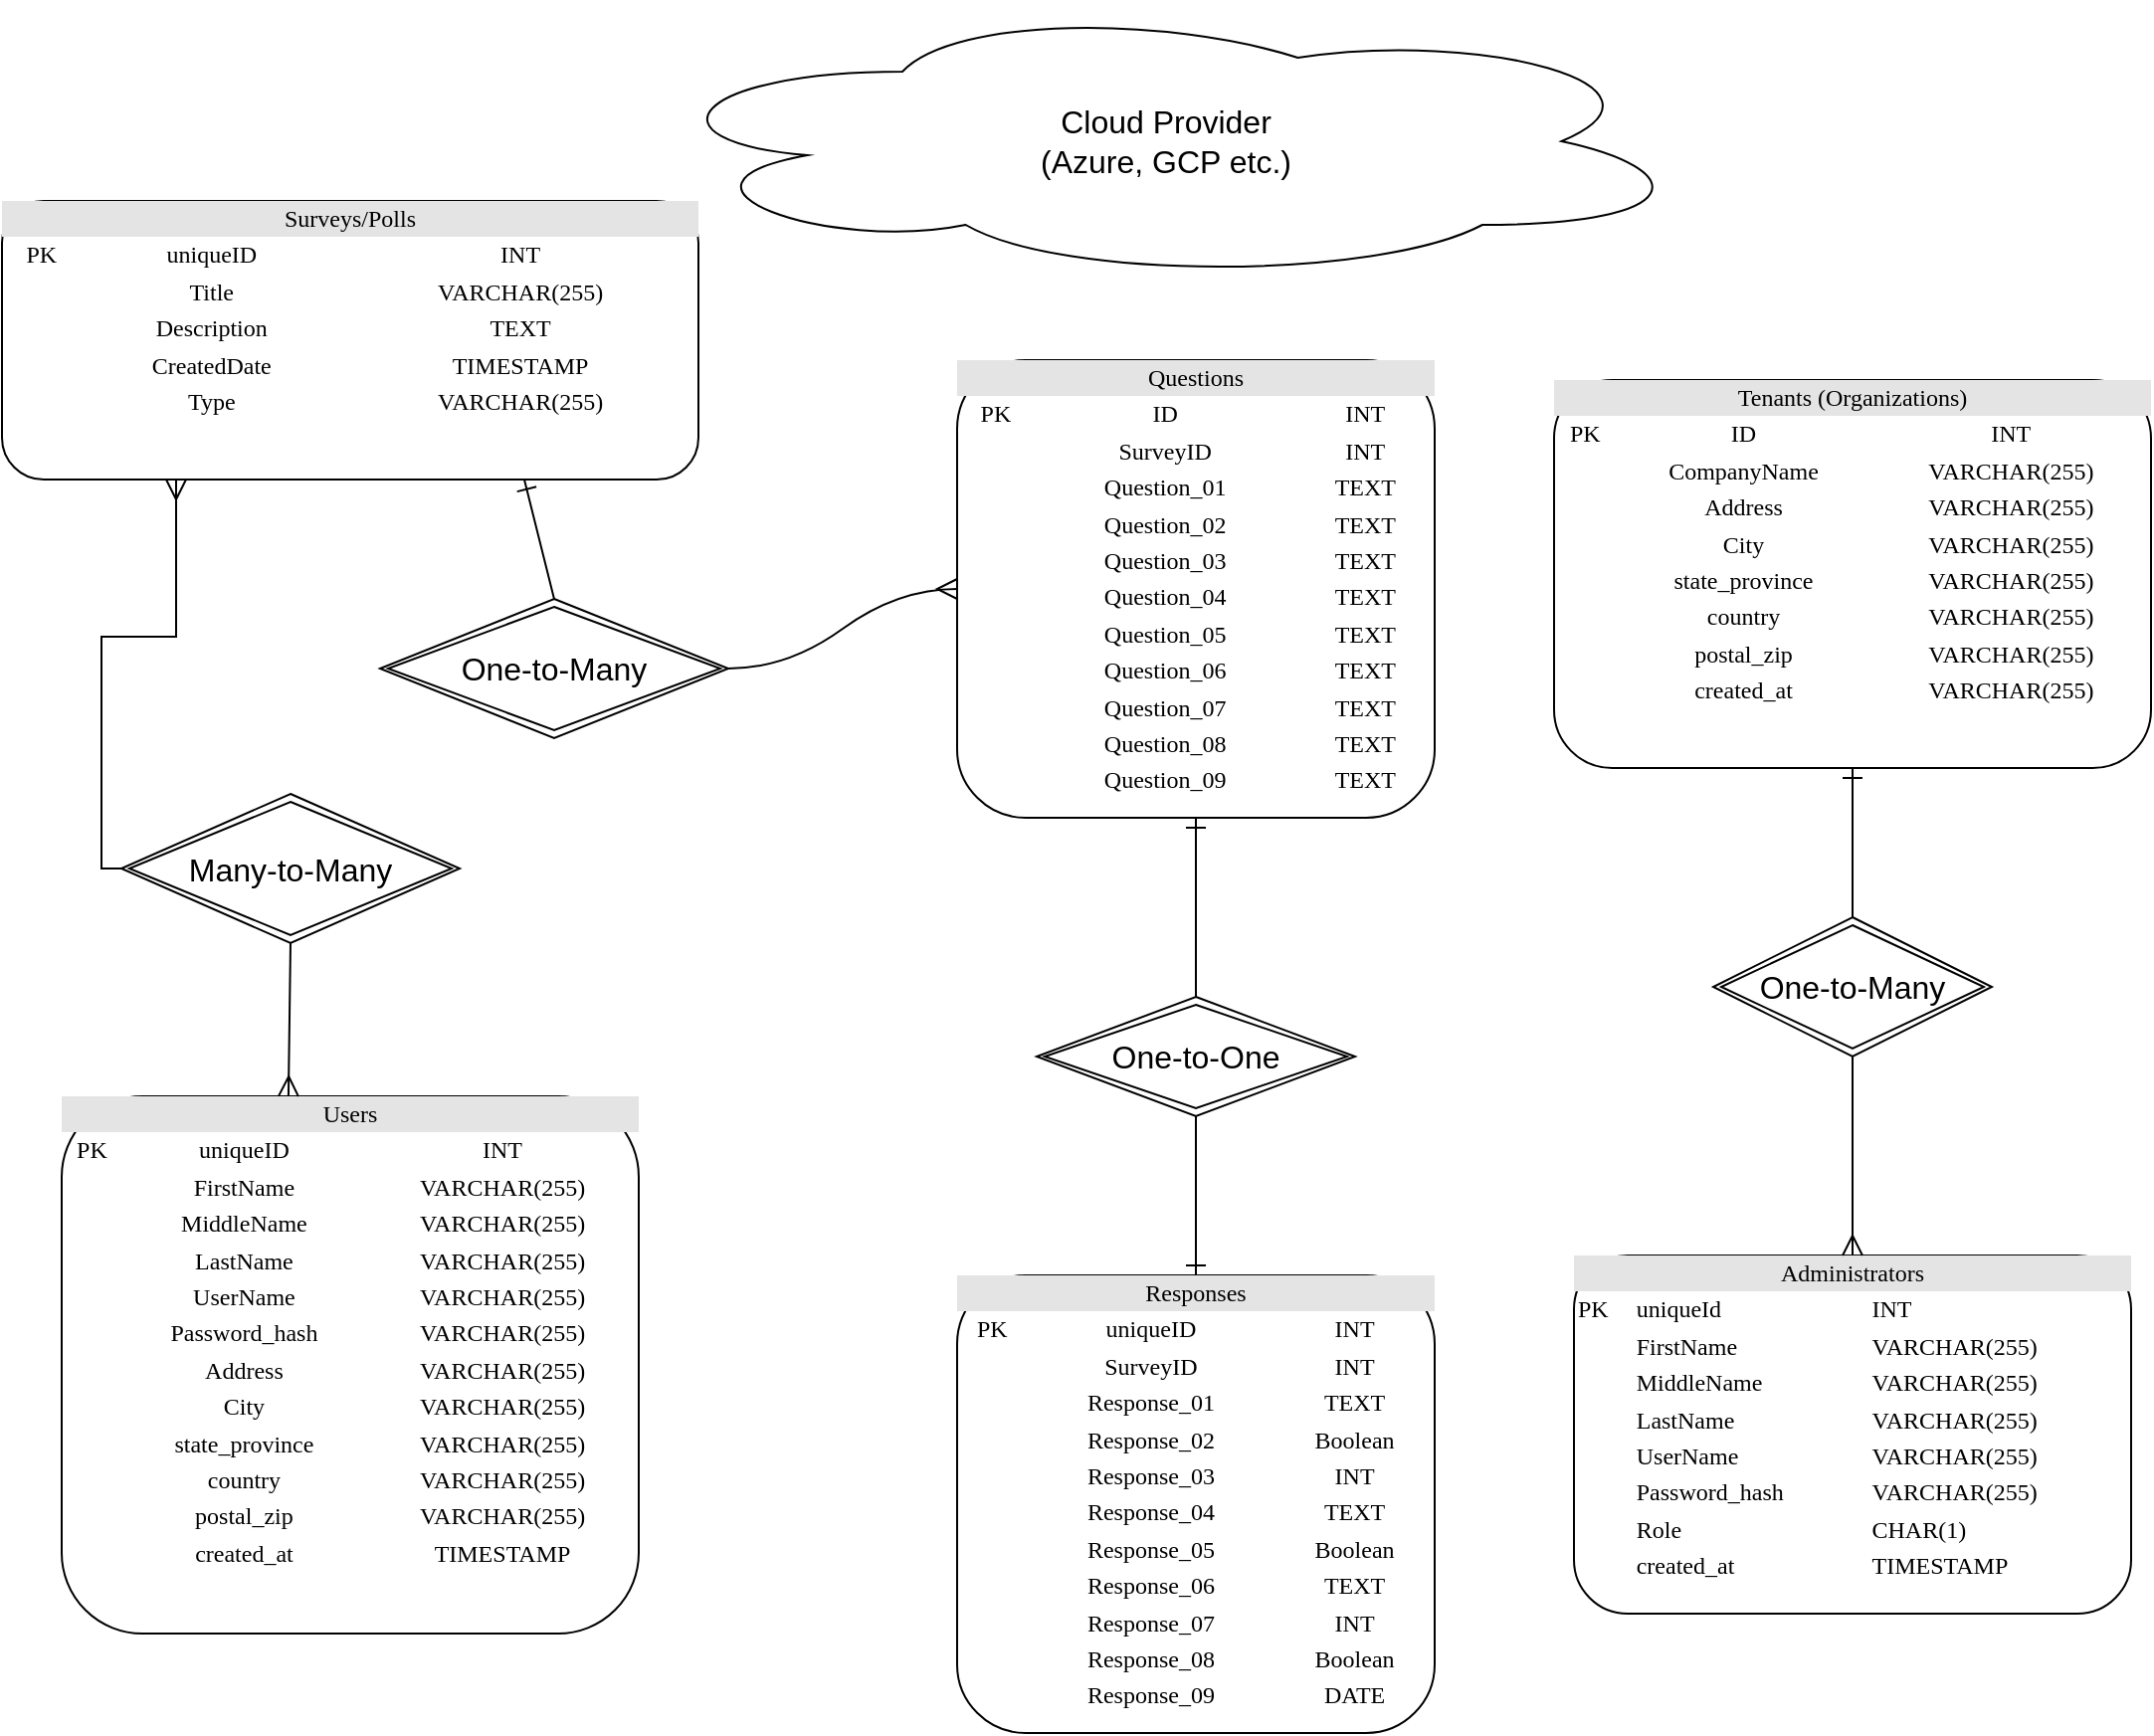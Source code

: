 <mxfile version="21.6.1" type="device">
  <diagram name="Page-1" id="2ca16b54-16f6-2749-3443-fa8db7711227">
    <mxGraphModel dx="1303" dy="2043" grid="1" gridSize="10" guides="1" tooltips="1" connect="1" arrows="1" fold="1" page="1" pageScale="1" pageWidth="1100" pageHeight="850" background="none" math="0" shadow="0">
      <root>
        <mxCell id="0" />
        <mxCell id="1" parent="0" />
        <mxCell id="2ed32ef02a7f4228-2" value="&lt;div style=&quot;box-sizing: border-box; width: 100%; background: rgb(228, 228, 228); padding: 2px;&quot;&gt;Surveys/Polls&lt;/div&gt;&lt;table style=&quot;width: 100% ; font-size: 1em&quot; cellpadding=&quot;2&quot; cellspacing=&quot;0&quot;&gt;&lt;tbody&gt;&lt;tr&gt;&lt;td style=&quot;&quot;&gt;PK&lt;/td&gt;&lt;td&gt;uniqueID&lt;/td&gt;&lt;td&gt;INT&lt;/td&gt;&lt;/tr&gt;&lt;tr&gt;&lt;td&gt;&lt;br&gt;&lt;/td&gt;&lt;td&gt;Title&lt;/td&gt;&lt;td&gt;VARCHAR(255)&lt;/td&gt;&lt;/tr&gt;&lt;tr&gt;&lt;td&gt;&lt;br&gt;&lt;/td&gt;&lt;td&gt;Description&lt;/td&gt;&lt;td&gt;TEXT&lt;/td&gt;&lt;/tr&gt;&lt;tr&gt;&lt;td&gt;&lt;br&gt;&lt;/td&gt;&lt;td&gt;CreatedDate&lt;/td&gt;&lt;td&gt;TIMESTAMP&lt;/td&gt;&lt;/tr&gt;&lt;tr&gt;&lt;td&gt;&lt;br&gt;&lt;/td&gt;&lt;td&gt;Type&lt;/td&gt;&lt;td&gt;VARCHAR(255)&lt;/td&gt;&lt;/tr&gt;&lt;tr&gt;&lt;td&gt;&lt;br&gt;&lt;/td&gt;&lt;td&gt;&lt;br&gt;&lt;/td&gt;&lt;td&gt;&lt;br&gt;&lt;/td&gt;&lt;/tr&gt;&lt;tr&gt;&lt;td&gt;&lt;br&gt;&lt;/td&gt;&lt;td&gt;&lt;br&gt;&lt;/td&gt;&lt;td&gt;&lt;br&gt;&lt;/td&gt;&lt;/tr&gt;&lt;/tbody&gt;&lt;/table&gt;" style="verticalAlign=top;align=center;overflow=fill;html=1;rounded=1;shadow=0;comic=0;labelBackgroundColor=none;strokeWidth=1;fontFamily=Verdana;fontSize=12" parent="1" vertex="1">
          <mxGeometry x="10" y="90" width="350" height="140" as="geometry" />
        </mxCell>
        <mxCell id="2ed32ef02a7f4228-6" value="&lt;div style=&quot;box-sizing: border-box; width: 100%; background: rgb(228, 228, 228); padding: 2px;&quot;&gt;Tenants (Organizations)&lt;/div&gt;&lt;table style=&quot;width: 100% ; font-size: 1em&quot; cellpadding=&quot;2&quot; cellspacing=&quot;0&quot;&gt;&lt;tbody&gt;&lt;tr&gt;&lt;td&gt;PK&lt;/td&gt;&lt;td&gt;ID&lt;/td&gt;&lt;td&gt;INT&lt;/td&gt;&lt;/tr&gt;&lt;tr&gt;&lt;td&gt;&lt;/td&gt;&lt;td&gt;CompanyName&lt;/td&gt;&lt;td&gt;VARCHAR(255)&lt;/td&gt;&lt;/tr&gt;&lt;tr&gt;&lt;td&gt;&lt;br&gt;&lt;/td&gt;&lt;td&gt;Address&lt;/td&gt;&lt;td&gt;VARCHAR(255)&lt;/td&gt;&lt;/tr&gt;&lt;tr&gt;&lt;td&gt;&lt;br&gt;&lt;/td&gt;&lt;td&gt;City&lt;/td&gt;&lt;td&gt;VARCHAR(255)&lt;/td&gt;&lt;/tr&gt;&lt;tr&gt;&lt;td&gt;&lt;br&gt;&lt;/td&gt;&lt;td&gt;state_province&lt;/td&gt;&lt;td&gt;VARCHAR(255)&lt;/td&gt;&lt;/tr&gt;&lt;tr&gt;&lt;td&gt;&lt;br&gt;&lt;/td&gt;&lt;td&gt;country&lt;/td&gt;&lt;td&gt;VARCHAR(255)&lt;/td&gt;&lt;/tr&gt;&lt;tr&gt;&lt;td&gt;&lt;br&gt;&lt;/td&gt;&lt;td&gt;postal_zip&lt;/td&gt;&lt;td&gt;VARCHAR(255)&lt;/td&gt;&lt;/tr&gt;&lt;tr&gt;&lt;td&gt;&lt;br&gt;&lt;/td&gt;&lt;td&gt;created_at&lt;/td&gt;&lt;td&gt;VARCHAR(255)&lt;/td&gt;&lt;/tr&gt;&lt;tr&gt;&lt;td&gt;&lt;br&gt;&lt;/td&gt;&lt;td&gt;&lt;br&gt;&lt;/td&gt;&lt;td&gt;&lt;br&gt;&lt;/td&gt;&lt;/tr&gt;&lt;/tbody&gt;&lt;/table&gt;" style="verticalAlign=top;align=center;overflow=fill;html=1;rounded=1;shadow=0;comic=0;labelBackgroundColor=none;strokeWidth=1;fontFamily=Verdana;fontSize=12" parent="1" vertex="1">
          <mxGeometry x="790" y="180" width="300" height="195" as="geometry" />
        </mxCell>
        <mxCell id="2ed32ef02a7f4228-9" value="&lt;div style=&quot;box-sizing: border-box; width: 100%; background: rgb(228, 228, 228); padding: 2px;&quot;&gt;Users&lt;/div&gt;&lt;table style=&quot;width:100%;font-size:1em;&quot; cellpadding=&quot;2&quot; cellspacing=&quot;0&quot;&gt;&lt;tbody&gt;&lt;tr&gt;&lt;td&gt;PK&lt;/td&gt;&lt;td&gt;uniqueID&lt;/td&gt;&lt;td&gt;INT&lt;br&gt;&lt;/td&gt;&lt;/tr&gt;&lt;tr&gt;&lt;td&gt;&lt;br&gt;&lt;/td&gt;&lt;td&gt;FirstName&lt;/td&gt;&lt;td&gt;VARCHAR(255)&lt;/td&gt;&lt;/tr&gt;&lt;tr&gt;&lt;td&gt;&lt;/td&gt;&lt;td&gt;MiddleName&lt;br&gt;&lt;/td&gt;&lt;td&gt;VARCHAR(255)&lt;br&gt;&lt;/td&gt;&lt;/tr&gt;&lt;tr&gt;&lt;td&gt;&lt;br&gt;&lt;/td&gt;&lt;td&gt;LastName&lt;/td&gt;&lt;td&gt;VARCHAR(255)&lt;/td&gt;&lt;/tr&gt;&lt;tr&gt;&lt;td&gt;&lt;br&gt;&lt;/td&gt;&lt;td&gt;UserName&lt;/td&gt;&lt;td&gt;VARCHAR(255)&lt;/td&gt;&lt;/tr&gt;&lt;tr&gt;&lt;td&gt;&lt;br&gt;&lt;/td&gt;&lt;td&gt;Password_hash&lt;/td&gt;&lt;td&gt;VARCHAR(255)&lt;br&gt;&lt;/td&gt;&lt;/tr&gt;&lt;tr&gt;&lt;td&gt;&lt;br&gt;&lt;/td&gt;&lt;td&gt;Address&lt;/td&gt;&lt;td&gt;VARCHAR(255)&lt;/td&gt;&lt;/tr&gt;&lt;tr&gt;&lt;td&gt;&lt;br&gt;&lt;/td&gt;&lt;td&gt;City&lt;/td&gt;&lt;td&gt;VARCHAR(255)&lt;/td&gt;&lt;/tr&gt;&lt;tr&gt;&lt;td&gt;&lt;br&gt;&lt;/td&gt;&lt;td&gt;state_province&lt;/td&gt;&lt;td&gt;VARCHAR(255)&lt;/td&gt;&lt;/tr&gt;&lt;tr&gt;&lt;td&gt;&lt;br&gt;&lt;/td&gt;&lt;td&gt;country&lt;/td&gt;&lt;td&gt;VARCHAR(255)&lt;/td&gt;&lt;/tr&gt;&lt;tr&gt;&lt;td&gt;&lt;br&gt;&lt;/td&gt;&lt;td&gt;postal_zip&lt;/td&gt;&lt;td&gt;VARCHAR(255)&lt;/td&gt;&lt;/tr&gt;&lt;tr&gt;&lt;td&gt;&lt;br&gt;&lt;/td&gt;&lt;td&gt;created_at&lt;/td&gt;&lt;td&gt;TIMESTAMP&lt;/td&gt;&lt;/tr&gt;&lt;/tbody&gt;&lt;/table&gt;" style="verticalAlign=top;align=center;overflow=fill;html=1;rounded=1;shadow=0;comic=0;labelBackgroundColor=none;strokeWidth=1;fontFamily=Verdana;fontSize=12" parent="1" vertex="1">
          <mxGeometry x="40" y="540" width="290" height="270" as="geometry" />
        </mxCell>
        <mxCell id="2ed32ef02a7f4228-10" value="&lt;div style=&quot;box-sizing: border-box ; width: 100% ; background: #e4e4e4 ; padding: 2px&quot;&gt;Questions&lt;/div&gt;&lt;table style=&quot;width: 100% ; font-size: 1em&quot; cellpadding=&quot;2&quot; cellspacing=&quot;0&quot;&gt;&lt;tbody&gt;&lt;tr&gt;&lt;td&gt;PK&lt;/td&gt;&lt;td&gt;ID&lt;/td&gt;&lt;td&gt;INT&lt;/td&gt;&lt;/tr&gt;&lt;tr&gt;&lt;td&gt;&lt;/td&gt;&lt;td&gt;SurveyID&lt;/td&gt;&lt;td&gt;INT&lt;/td&gt;&lt;/tr&gt;&lt;tr&gt;&lt;td&gt;&lt;br&gt;&lt;/td&gt;&lt;td&gt;Question_01&lt;br&gt;&lt;/td&gt;&lt;td&gt;TEXT&lt;/td&gt;&lt;/tr&gt;&lt;tr&gt;&lt;td&gt;&lt;br&gt;&lt;/td&gt;&lt;td&gt;Question_02&lt;br&gt;&lt;/td&gt;&lt;td&gt;TEXT&lt;br&gt;&lt;/td&gt;&lt;/tr&gt;&lt;tr&gt;&lt;td&gt;&lt;br&gt;&lt;/td&gt;&lt;td&gt;Question_03&lt;br&gt;&lt;/td&gt;&lt;td&gt;TEXT&lt;/td&gt;&lt;/tr&gt;&lt;tr&gt;&lt;td&gt;&lt;br&gt;&lt;/td&gt;&lt;td&gt;Question_04&lt;br&gt;&lt;/td&gt;&lt;td&gt;TEXT&lt;br&gt;&lt;/td&gt;&lt;/tr&gt;&lt;tr&gt;&lt;td&gt;&lt;br&gt;&lt;/td&gt;&lt;td&gt;Question_05&lt;br&gt;&lt;/td&gt;&lt;td&gt;TEXT&lt;br&gt;&lt;/td&gt;&lt;/tr&gt;&lt;tr&gt;&lt;td&gt;&lt;br&gt;&lt;/td&gt;&lt;td&gt;Question_06&lt;br&gt;&lt;/td&gt;&lt;td&gt;TEXT&lt;br&gt;&lt;/td&gt;&lt;/tr&gt;&lt;tr&gt;&lt;td&gt;&lt;br&gt;&lt;/td&gt;&lt;td&gt;Question_07&lt;br&gt;&lt;/td&gt;&lt;td&gt;TEXT&lt;br&gt;&lt;/td&gt;&lt;/tr&gt;&lt;tr&gt;&lt;td&gt;&lt;br&gt;&lt;/td&gt;&lt;td&gt;Question_08&lt;br&gt;&lt;/td&gt;&lt;td&gt;TEXT&lt;br&gt;&lt;/td&gt;&lt;/tr&gt;&lt;tr&gt;&lt;td&gt;&lt;br&gt;&lt;/td&gt;&lt;td&gt;Question_09&lt;br&gt;&lt;/td&gt;&lt;td&gt;TEXT&lt;br&gt;&lt;/td&gt;&lt;/tr&gt;&lt;/tbody&gt;&lt;/table&gt;" style="verticalAlign=top;align=center;overflow=fill;html=1;rounded=1;shadow=0;comic=0;labelBackgroundColor=none;strokeWidth=1;fontFamily=Verdana;fontSize=12" parent="1" vertex="1">
          <mxGeometry x="490" y="170" width="240" height="230" as="geometry" />
        </mxCell>
        <mxCell id="2ed32ef02a7f4228-11" value="&lt;div style=&quot;text-align: center; box-sizing: border-box; width: 100%; background: rgb(228, 228, 228); padding: 2px;&quot;&gt;Administrators&lt;/div&gt;&lt;table style=&quot;width:100%;font-size:1em;&quot; cellpadding=&quot;2&quot; cellspacing=&quot;0&quot;&gt;&lt;tbody&gt;&lt;tr&gt;&lt;td&gt;PK&lt;/td&gt;&lt;td&gt;uniqueId&lt;/td&gt;&lt;td&gt;INT&lt;/td&gt;&lt;/tr&gt;&lt;tr&gt;&lt;td&gt;&lt;br&gt;&lt;/td&gt;&lt;td&gt;FirstName&lt;/td&gt;&lt;td&gt;VARCHAR(255)&lt;br&gt;&lt;/td&gt;&lt;/tr&gt;&lt;tr&gt;&lt;td&gt;&lt;br&gt;&lt;/td&gt;&lt;td&gt;MiddleName&lt;/td&gt;&lt;td&gt;VARCHAR(255)&lt;br&gt;&lt;/td&gt;&lt;/tr&gt;&lt;tr&gt;&lt;td&gt;&lt;br&gt;&lt;/td&gt;&lt;td&gt;LastName&lt;br&gt;&lt;/td&gt;&lt;td&gt;VARCHAR(255)&lt;/td&gt;&lt;/tr&gt;&lt;tr&gt;&lt;td&gt;&lt;br&gt;&lt;/td&gt;&lt;td&gt;UserName&lt;/td&gt;&lt;td&gt;VARCHAR(255)&lt;/td&gt;&lt;/tr&gt;&lt;tr&gt;&lt;td&gt;&lt;br&gt;&lt;/td&gt;&lt;td&gt;Password_hash&lt;/td&gt;&lt;td&gt;VARCHAR(255)&lt;/td&gt;&lt;/tr&gt;&lt;tr&gt;&lt;td&gt;&lt;br&gt;&lt;/td&gt;&lt;td&gt;Role&lt;/td&gt;&lt;td&gt;CHAR(1)&lt;/td&gt;&lt;/tr&gt;&lt;tr&gt;&lt;td&gt;&lt;br&gt;&lt;/td&gt;&lt;td&gt;created_at&lt;/td&gt;&lt;td&gt;TIMESTAMP&lt;/td&gt;&lt;/tr&gt;&lt;/tbody&gt;&lt;/table&gt;" style="verticalAlign=top;align=left;overflow=fill;html=1;rounded=1;shadow=0;comic=0;labelBackgroundColor=none;strokeWidth=1;fontFamily=Verdana;fontSize=12" parent="1" vertex="1">
          <mxGeometry x="800" y="620" width="280" height="180" as="geometry" />
        </mxCell>
        <mxCell id="oa4oEPzCr5gOiQ_HLqUs-1" value="Cloud Provider&lt;br&gt;(Azure, GCP etc.)" style="ellipse;shape=cloud;whiteSpace=wrap;html=1;align=center;fontSize=16;" vertex="1" parent="1">
          <mxGeometry x="330" y="-10" width="530" height="140" as="geometry" />
        </mxCell>
        <mxCell id="oa4oEPzCr5gOiQ_HLqUs-21" value="One-to-Many" style="shape=rhombus;double=1;perimeter=rhombusPerimeter;whiteSpace=wrap;html=1;align=center;fontSize=16;" vertex="1" parent="1">
          <mxGeometry x="870" y="450" width="140" height="70" as="geometry" />
        </mxCell>
        <mxCell id="oa4oEPzCr5gOiQ_HLqUs-22" value="One-to-Many" style="shape=rhombus;double=1;perimeter=rhombusPerimeter;whiteSpace=wrap;html=1;align=center;fontSize=16;" vertex="1" parent="1">
          <mxGeometry x="200" y="290" width="175" height="70" as="geometry" />
        </mxCell>
        <mxCell id="oa4oEPzCr5gOiQ_HLqUs-23" value="Many-to-Many" style="shape=rhombus;double=1;perimeter=rhombusPerimeter;whiteSpace=wrap;html=1;align=center;fontSize=16;" vertex="1" parent="1">
          <mxGeometry x="70" y="388" width="170" height="75" as="geometry" />
        </mxCell>
        <mxCell id="oa4oEPzCr5gOiQ_HLqUs-24" value="One-to-One" style="shape=rhombus;double=1;perimeter=rhombusPerimeter;whiteSpace=wrap;html=1;align=center;fontSize=16;" vertex="1" parent="1">
          <mxGeometry x="530" y="490" width="160" height="60" as="geometry" />
        </mxCell>
        <mxCell id="oa4oEPzCr5gOiQ_HLqUs-31" value="&lt;div style=&quot;box-sizing: border-box ; width: 100% ; background: #e4e4e4 ; padding: 2px&quot;&gt;Responses&lt;/div&gt;&lt;table style=&quot;width: 100% ; font-size: 1em&quot; cellpadding=&quot;2&quot; cellspacing=&quot;0&quot;&gt;&lt;tbody&gt;&lt;tr&gt;&lt;td&gt;PK&lt;/td&gt;&lt;td&gt;uniqueID&lt;/td&gt;&lt;td&gt;INT&lt;/td&gt;&lt;/tr&gt;&lt;tr&gt;&lt;td&gt;&lt;/td&gt;&lt;td&gt;SurveyID&lt;/td&gt;&lt;td&gt;INT&lt;/td&gt;&lt;/tr&gt;&lt;tr&gt;&lt;td&gt;&lt;br&gt;&lt;/td&gt;&lt;td&gt;Response_01&lt;br&gt;&lt;/td&gt;&lt;td&gt;TEXT&lt;/td&gt;&lt;/tr&gt;&lt;tr&gt;&lt;td&gt;&lt;br&gt;&lt;/td&gt;&lt;td&gt;Response_02&lt;br&gt;&lt;/td&gt;&lt;td&gt;Boolean&lt;br&gt;&lt;/td&gt;&lt;/tr&gt;&lt;tr&gt;&lt;td&gt;&lt;br&gt;&lt;/td&gt;&lt;td&gt;Response_03&lt;br&gt;&lt;/td&gt;&lt;td&gt;INT&lt;/td&gt;&lt;/tr&gt;&lt;tr&gt;&lt;td&gt;&lt;br&gt;&lt;/td&gt;&lt;td&gt;Response_04&lt;br&gt;&lt;/td&gt;&lt;td&gt;TEXT&lt;br&gt;&lt;/td&gt;&lt;/tr&gt;&lt;tr&gt;&lt;td&gt;&lt;br&gt;&lt;/td&gt;&lt;td&gt;Response_05&lt;br&gt;&lt;/td&gt;&lt;td&gt;Boolean&lt;br&gt;&lt;/td&gt;&lt;/tr&gt;&lt;tr&gt;&lt;td&gt;&lt;br&gt;&lt;/td&gt;&lt;td&gt;Response_06&lt;br&gt;&lt;/td&gt;&lt;td&gt;TEXT&lt;br&gt;&lt;/td&gt;&lt;/tr&gt;&lt;tr&gt;&lt;td&gt;&lt;br&gt;&lt;/td&gt;&lt;td&gt;Response_07&lt;br&gt;&lt;/td&gt;&lt;td&gt;INT&lt;br&gt;&lt;/td&gt;&lt;/tr&gt;&lt;tr&gt;&lt;td&gt;&lt;br&gt;&lt;/td&gt;&lt;td&gt;Response_08&lt;br&gt;&lt;/td&gt;&lt;td&gt;Boolean&lt;br&gt;&lt;/td&gt;&lt;/tr&gt;&lt;tr&gt;&lt;td&gt;&lt;br&gt;&lt;/td&gt;&lt;td&gt;Response_09&lt;br&gt;&lt;/td&gt;&lt;td&gt;DATE&lt;br&gt;&lt;/td&gt;&lt;/tr&gt;&lt;/tbody&gt;&lt;/table&gt;" style="verticalAlign=top;align=center;overflow=fill;html=1;rounded=1;shadow=0;comic=0;labelBackgroundColor=none;strokeWidth=1;fontFamily=Verdana;fontSize=12" vertex="1" parent="1">
          <mxGeometry x="490" y="630" width="240" height="230" as="geometry" />
        </mxCell>
        <mxCell id="oa4oEPzCr5gOiQ_HLqUs-38" value="" style="edgeStyle=entityRelationEdgeStyle;fontSize=12;html=1;endArrow=ERmany;rounded=0;startSize=8;endSize=8;curved=1;entryX=0;entryY=0.5;entryDx=0;entryDy=0;exitX=1;exitY=0.5;exitDx=0;exitDy=0;" edge="1" parent="1" source="oa4oEPzCr5gOiQ_HLqUs-22" target="2ed32ef02a7f4228-10">
          <mxGeometry width="100" height="100" relative="1" as="geometry">
            <mxPoint x="360" y="410" as="sourcePoint" />
            <mxPoint x="460" y="310" as="targetPoint" />
          </mxGeometry>
        </mxCell>
        <mxCell id="oa4oEPzCr5gOiQ_HLqUs-39" value="" style="fontSize=12;html=1;endArrow=ERone;endFill=1;rounded=0;startSize=8;endSize=8;entryX=0.5;entryY=1;entryDx=0;entryDy=0;exitX=0.5;exitY=0;exitDx=0;exitDy=0;" edge="1" parent="1" source="oa4oEPzCr5gOiQ_HLqUs-24" target="2ed32ef02a7f4228-10">
          <mxGeometry width="100" height="100" relative="1" as="geometry">
            <mxPoint x="850" y="510" as="sourcePoint" />
            <mxPoint x="610" y="460" as="targetPoint" />
          </mxGeometry>
        </mxCell>
        <mxCell id="oa4oEPzCr5gOiQ_HLqUs-40" value="" style="fontSize=12;html=1;endArrow=ERone;endFill=1;rounded=0;startSize=8;endSize=8;entryX=0.5;entryY=0;entryDx=0;entryDy=0;exitX=0.5;exitY=1;exitDx=0;exitDy=0;" edge="1" parent="1" source="oa4oEPzCr5gOiQ_HLqUs-24" target="oa4oEPzCr5gOiQ_HLqUs-31">
          <mxGeometry width="100" height="100" relative="1" as="geometry">
            <mxPoint x="670" y="570" as="sourcePoint" />
            <mxPoint x="720" y="650" as="targetPoint" />
          </mxGeometry>
        </mxCell>
        <mxCell id="oa4oEPzCr5gOiQ_HLqUs-41" value="" style="fontSize=12;html=1;endArrow=ERone;endFill=1;rounded=0;startSize=8;endSize=8;entryX=0.75;entryY=1;entryDx=0;entryDy=0;exitX=0.5;exitY=0;exitDx=0;exitDy=0;" edge="1" parent="1" source="oa4oEPzCr5gOiQ_HLqUs-22" target="2ed32ef02a7f4228-2">
          <mxGeometry width="100" height="100" relative="1" as="geometry">
            <mxPoint x="140" y="240" as="sourcePoint" />
            <mxPoint x="130" y="330" as="targetPoint" />
          </mxGeometry>
        </mxCell>
        <mxCell id="oa4oEPzCr5gOiQ_HLqUs-43" value="" style="fontSize=12;html=1;endArrow=ERone;endFill=1;rounded=0;startSize=8;endSize=8;exitX=0.5;exitY=0;exitDx=0;exitDy=0;entryX=0.5;entryY=1;entryDx=0;entryDy=0;" edge="1" parent="1" source="oa4oEPzCr5gOiQ_HLqUs-21" target="2ed32ef02a7f4228-6">
          <mxGeometry width="100" height="100" relative="1" as="geometry">
            <mxPoint x="510" y="560" as="sourcePoint" />
            <mxPoint x="610" y="460" as="targetPoint" />
          </mxGeometry>
        </mxCell>
        <mxCell id="oa4oEPzCr5gOiQ_HLqUs-44" value="" style="fontSize=12;html=1;endArrow=ERmany;rounded=0;startSize=8;endSize=8;exitX=0.5;exitY=1;exitDx=0;exitDy=0;" edge="1" parent="1" source="oa4oEPzCr5gOiQ_HLqUs-21" target="2ed32ef02a7f4228-11">
          <mxGeometry width="100" height="100" relative="1" as="geometry">
            <mxPoint x="510" y="560" as="sourcePoint" />
            <mxPoint x="610" y="460" as="targetPoint" />
          </mxGeometry>
        </mxCell>
        <mxCell id="oa4oEPzCr5gOiQ_HLqUs-45" value="" style="edgeStyle=orthogonalEdgeStyle;fontSize=12;html=1;endArrow=ERmany;rounded=0;startSize=8;endSize=8;exitX=0;exitY=0.5;exitDx=0;exitDy=0;entryX=0.25;entryY=1;entryDx=0;entryDy=0;" edge="1" parent="1" source="oa4oEPzCr5gOiQ_HLqUs-23" target="2ed32ef02a7f4228-2">
          <mxGeometry width="100" height="100" relative="1" as="geometry">
            <mxPoint x="50" y="334.75" as="sourcePoint" />
            <mxPoint x="150" y="234.75" as="targetPoint" />
          </mxGeometry>
        </mxCell>
        <mxCell id="oa4oEPzCr5gOiQ_HLqUs-46" value="" style="fontSize=12;html=1;endArrow=ERmany;rounded=0;startSize=8;endSize=8;exitX=0.5;exitY=1;exitDx=0;exitDy=0;entryX=0.393;entryY=0;entryDx=0;entryDy=0;entryPerimeter=0;" edge="1" parent="1" source="oa4oEPzCr5gOiQ_HLqUs-23" target="2ed32ef02a7f4228-9">
          <mxGeometry width="100" height="100" relative="1" as="geometry">
            <mxPoint x="250" y="510" as="sourcePoint" />
            <mxPoint x="350" y="410" as="targetPoint" />
          </mxGeometry>
        </mxCell>
      </root>
    </mxGraphModel>
  </diagram>
</mxfile>
